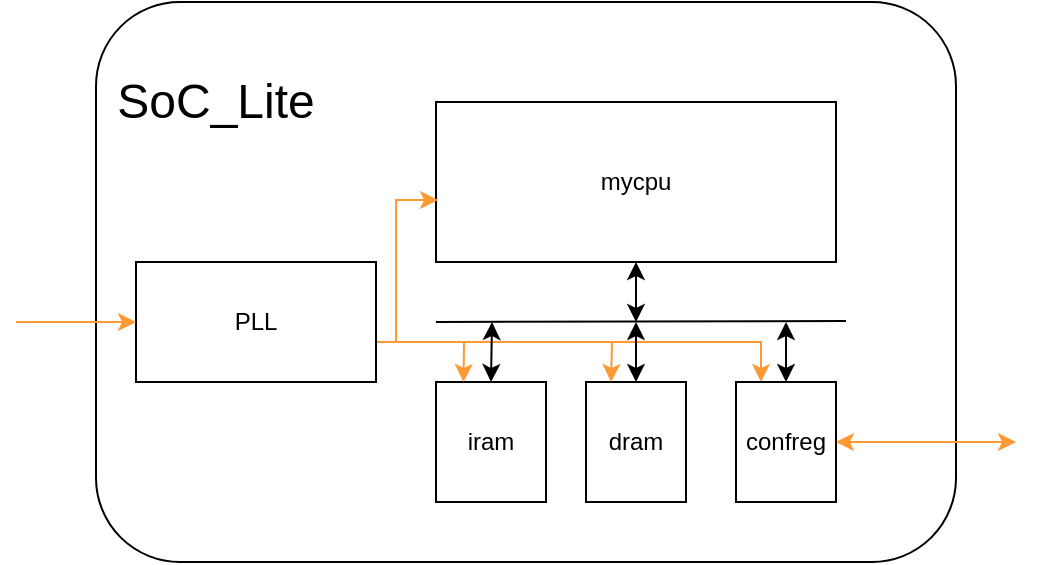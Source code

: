 <mxfile version="14.2.2" type="device"><diagram id="3aqZtX4icpskGb8PuBak" name="Page-1"><mxGraphModel dx="806" dy="490" grid="0" gridSize="10" guides="1" tooltips="1" connect="1" arrows="1" fold="1" page="1" pageScale="1" pageWidth="827" pageHeight="1169" math="0" shadow="0"><root><mxCell id="0"/><mxCell id="1" parent="0"/><mxCell id="pqLyqHfGRRPJrgdWxZxR-1" value="" style="rounded=1;whiteSpace=wrap;html=1;" vertex="1" parent="1"><mxGeometry x="230" y="210" width="430" height="280" as="geometry"/></mxCell><mxCell id="pqLyqHfGRRPJrgdWxZxR-2" value="mycpu" style="rounded=0;whiteSpace=wrap;html=1;" vertex="1" parent="1"><mxGeometry x="400" y="260" width="200" height="80" as="geometry"/></mxCell><mxCell id="pqLyqHfGRRPJrgdWxZxR-16" style="edgeStyle=orthogonalEdgeStyle;rounded=0;orthogonalLoop=1;jettySize=auto;html=1;exitX=1;exitY=0.5;exitDx=0;exitDy=0;entryX=0.25;entryY=0;entryDx=0;entryDy=0;strokeColor=#FF9933;fillColor=#FF9933;" edge="1" parent="1" source="pqLyqHfGRRPJrgdWxZxR-3" target="pqLyqHfGRRPJrgdWxZxR-6"><mxGeometry relative="1" as="geometry"><Array as="points"><mxPoint x="370" y="380"/><mxPoint x="563" y="380"/></Array></mxGeometry></mxCell><mxCell id="pqLyqHfGRRPJrgdWxZxR-23" style="edgeStyle=orthogonalEdgeStyle;rounded=0;orthogonalLoop=1;jettySize=auto;html=1;exitX=1;exitY=0.5;exitDx=0;exitDy=0;entryX=0.005;entryY=0.613;entryDx=0;entryDy=0;entryPerimeter=0;strokeColor=#FF9933;fillColor=#FF9933;" edge="1" parent="1" source="pqLyqHfGRRPJrgdWxZxR-3" target="pqLyqHfGRRPJrgdWxZxR-2"><mxGeometry relative="1" as="geometry"><Array as="points"><mxPoint x="370" y="380"/><mxPoint x="380" y="380"/><mxPoint x="380" y="309"/></Array></mxGeometry></mxCell><mxCell id="pqLyqHfGRRPJrgdWxZxR-3" value="PLL" style="rounded=0;whiteSpace=wrap;html=1;" vertex="1" parent="1"><mxGeometry x="250" y="340" width="120" height="60" as="geometry"/></mxCell><mxCell id="pqLyqHfGRRPJrgdWxZxR-4" value="iram" style="rounded=0;whiteSpace=wrap;html=1;" vertex="1" parent="1"><mxGeometry x="400" y="400" width="55" height="60" as="geometry"/></mxCell><mxCell id="pqLyqHfGRRPJrgdWxZxR-5" value="dram" style="rounded=0;whiteSpace=wrap;html=1;" vertex="1" parent="1"><mxGeometry x="475" y="400" width="50" height="60" as="geometry"/></mxCell><mxCell id="pqLyqHfGRRPJrgdWxZxR-6" value="confreg" style="rounded=0;whiteSpace=wrap;html=1;" vertex="1" parent="1"><mxGeometry x="550" y="400" width="50" height="60" as="geometry"/></mxCell><mxCell id="pqLyqHfGRRPJrgdWxZxR-8" value="" style="endArrow=none;html=1;" edge="1" parent="1"><mxGeometry width="50" height="50" relative="1" as="geometry"><mxPoint x="605" y="369.5" as="sourcePoint"/><mxPoint x="400" y="370" as="targetPoint"/></mxGeometry></mxCell><mxCell id="pqLyqHfGRRPJrgdWxZxR-9" value="" style="endArrow=classic;startArrow=classic;html=1;entryX=0.5;entryY=1;entryDx=0;entryDy=0;" edge="1" parent="1" target="pqLyqHfGRRPJrgdWxZxR-2"><mxGeometry width="50" height="50" relative="1" as="geometry"><mxPoint x="500" y="370" as="sourcePoint"/><mxPoint x="440" y="340" as="targetPoint"/></mxGeometry></mxCell><mxCell id="pqLyqHfGRRPJrgdWxZxR-10" value="" style="endArrow=classic;startArrow=classic;html=1;entryX=0.5;entryY=0;entryDx=0;entryDy=0;" edge="1" parent="1" target="pqLyqHfGRRPJrgdWxZxR-4"><mxGeometry width="50" height="50" relative="1" as="geometry"><mxPoint x="428" y="370" as="sourcePoint"/><mxPoint x="510" y="350" as="targetPoint"/></mxGeometry></mxCell><mxCell id="pqLyqHfGRRPJrgdWxZxR-11" value="" style="endArrow=classic;startArrow=classic;html=1;exitX=0.5;exitY=0;exitDx=0;exitDy=0;" edge="1" parent="1" source="pqLyqHfGRRPJrgdWxZxR-5"><mxGeometry width="50" height="50" relative="1" as="geometry"><mxPoint x="520" y="390" as="sourcePoint"/><mxPoint x="500" y="370" as="targetPoint"/></mxGeometry></mxCell><mxCell id="pqLyqHfGRRPJrgdWxZxR-13" value="" style="endArrow=classic;startArrow=classic;html=1;exitX=0.5;exitY=0;exitDx=0;exitDy=0;" edge="1" parent="1" source="pqLyqHfGRRPJrgdWxZxR-6"><mxGeometry width="50" height="50" relative="1" as="geometry"><mxPoint x="530" y="400" as="sourcePoint"/><mxPoint x="575" y="370" as="targetPoint"/></mxGeometry></mxCell><mxCell id="pqLyqHfGRRPJrgdWxZxR-14" value="" style="endArrow=classic;startArrow=classic;html=1;exitX=1;exitY=0.5;exitDx=0;exitDy=0;fillColor=#FF9933;strokeColor=#FF9933;" edge="1" parent="1" source="pqLyqHfGRRPJrgdWxZxR-6"><mxGeometry width="50" height="50" relative="1" as="geometry"><mxPoint x="390" y="380" as="sourcePoint"/><mxPoint x="690" y="430" as="targetPoint"/></mxGeometry></mxCell><mxCell id="pqLyqHfGRRPJrgdWxZxR-17" value="" style="endArrow=classic;html=1;strokeColor=#FF9933;fillColor=#FF9933;entryX=0.25;entryY=0;entryDx=0;entryDy=0;" edge="1" parent="1" target="pqLyqHfGRRPJrgdWxZxR-5"><mxGeometry width="50" height="50" relative="1" as="geometry"><mxPoint x="488" y="380" as="sourcePoint"/><mxPoint x="440" y="330" as="targetPoint"/></mxGeometry></mxCell><mxCell id="pqLyqHfGRRPJrgdWxZxR-18" value="" style="endArrow=classic;html=1;strokeColor=#FF9933;fillColor=#FF9933;entryX=0.25;entryY=0;entryDx=0;entryDy=0;" edge="1" parent="1" target="pqLyqHfGRRPJrgdWxZxR-4"><mxGeometry width="50" height="50" relative="1" as="geometry"><mxPoint x="414" y="380" as="sourcePoint"/><mxPoint x="497.5" y="410" as="targetPoint"/></mxGeometry></mxCell><mxCell id="pqLyqHfGRRPJrgdWxZxR-21" value="" style="endArrow=classic;html=1;strokeColor=#FF9933;fillColor=#FF9933;" edge="1" parent="1" target="pqLyqHfGRRPJrgdWxZxR-3"><mxGeometry width="50" height="50" relative="1" as="geometry"><mxPoint x="190" y="370" as="sourcePoint"/><mxPoint x="440" y="330" as="targetPoint"/></mxGeometry></mxCell><mxCell id="pqLyqHfGRRPJrgdWxZxR-24" value="&lt;font style=&quot;font-size: 24px&quot;&gt;SoC_Lite&lt;/font&gt;" style="text;html=1;strokeColor=none;fillColor=none;align=center;verticalAlign=middle;whiteSpace=wrap;rounded=0;" vertex="1" parent="1"><mxGeometry x="270" y="250" width="40" height="20" as="geometry"/></mxCell></root></mxGraphModel></diagram></mxfile>